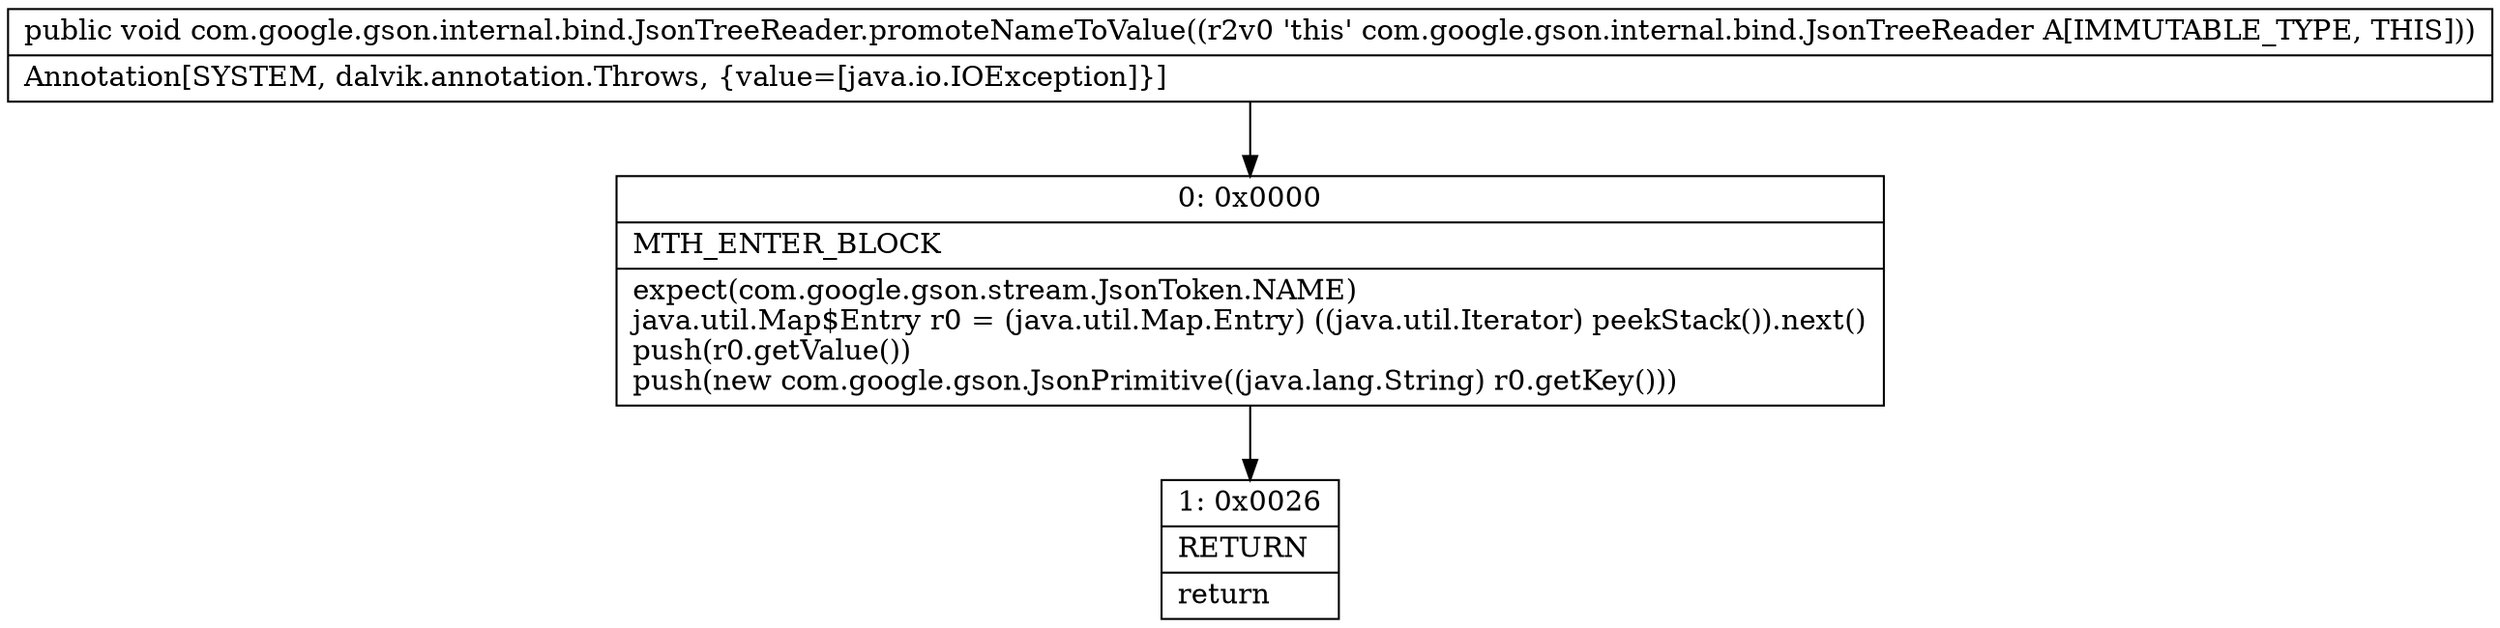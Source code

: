 digraph "CFG forcom.google.gson.internal.bind.JsonTreeReader.promoteNameToValue()V" {
Node_0 [shape=record,label="{0\:\ 0x0000|MTH_ENTER_BLOCK\l|expect(com.google.gson.stream.JsonToken.NAME)\ljava.util.Map$Entry r0 = (java.util.Map.Entry) ((java.util.Iterator) peekStack()).next()\lpush(r0.getValue())\lpush(new com.google.gson.JsonPrimitive((java.lang.String) r0.getKey()))\l}"];
Node_1 [shape=record,label="{1\:\ 0x0026|RETURN\l|return\l}"];
MethodNode[shape=record,label="{public void com.google.gson.internal.bind.JsonTreeReader.promoteNameToValue((r2v0 'this' com.google.gson.internal.bind.JsonTreeReader A[IMMUTABLE_TYPE, THIS]))  | Annotation[SYSTEM, dalvik.annotation.Throws, \{value=[java.io.IOException]\}]\l}"];
MethodNode -> Node_0;
Node_0 -> Node_1;
}

